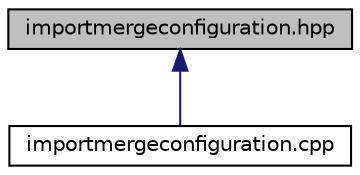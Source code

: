 digraph "importmergeconfiguration.hpp"
{
 // LATEX_PDF_SIZE
  edge [fontname="Helvetica",fontsize="10",labelfontname="Helvetica",labelfontsize="10"];
  node [fontname="Helvetica",fontsize="10",shape=record];
  Node1 [label="importmergeconfiguration.hpp",height=0.2,width=0.4,color="black", fillcolor="grey75", style="filled", fontcolor="black",tooltip="A configuration for a simple automerge and guaranteed conflict resolution by one side."];
  Node1 -> Node2 [dir="back",color="midnightblue",fontsize="10",style="solid",fontname="Helvetica"];
  Node2 [label="importmergeconfiguration.cpp",height=0.2,width=0.4,color="black", fillcolor="white", style="filled",URL="$importmergeconfiguration_8cpp.html",tooltip=" "];
}
